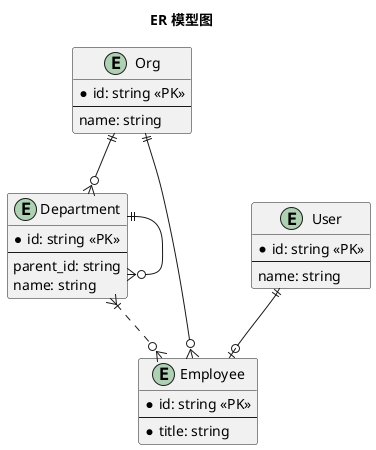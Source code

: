 @startuml er-demo

title ER 模型图

top to bottom direction

' 定义实体
entity Org {
    * id: string <<PK>>
    --
    name: string
}

entity User {
    * id: string <<PK>>
    --
    name: string
}

entity Department {
    * id: string <<PK>>
    --
    parent_id: string
    name: string
}

entity Employee {
    * id: string <<PK>>
    --
    * title: string
}

' 定义关系
' || One
' |o
' o| One or Zero
' |{
' }| Many
' o{
' }o Many or Zero
' -- 直接连接
' .. 间接连接 
' * 非空
' <<PK>>, <<FK>>, <<IX>>, <<UX>> 主键, 外键, 索引, 唯一索引

' One to One (or Zero) 
User ||--o| Employee

' One to Many (or Zero)
Org ||--o{ Employee

' One to Many (or Zero)
Org ||--o{ Department

' Many to Many (or Zero)
Department }|..o{ Employee

' One to Many (Self connect)
Department ||--o{ Department

@enduml